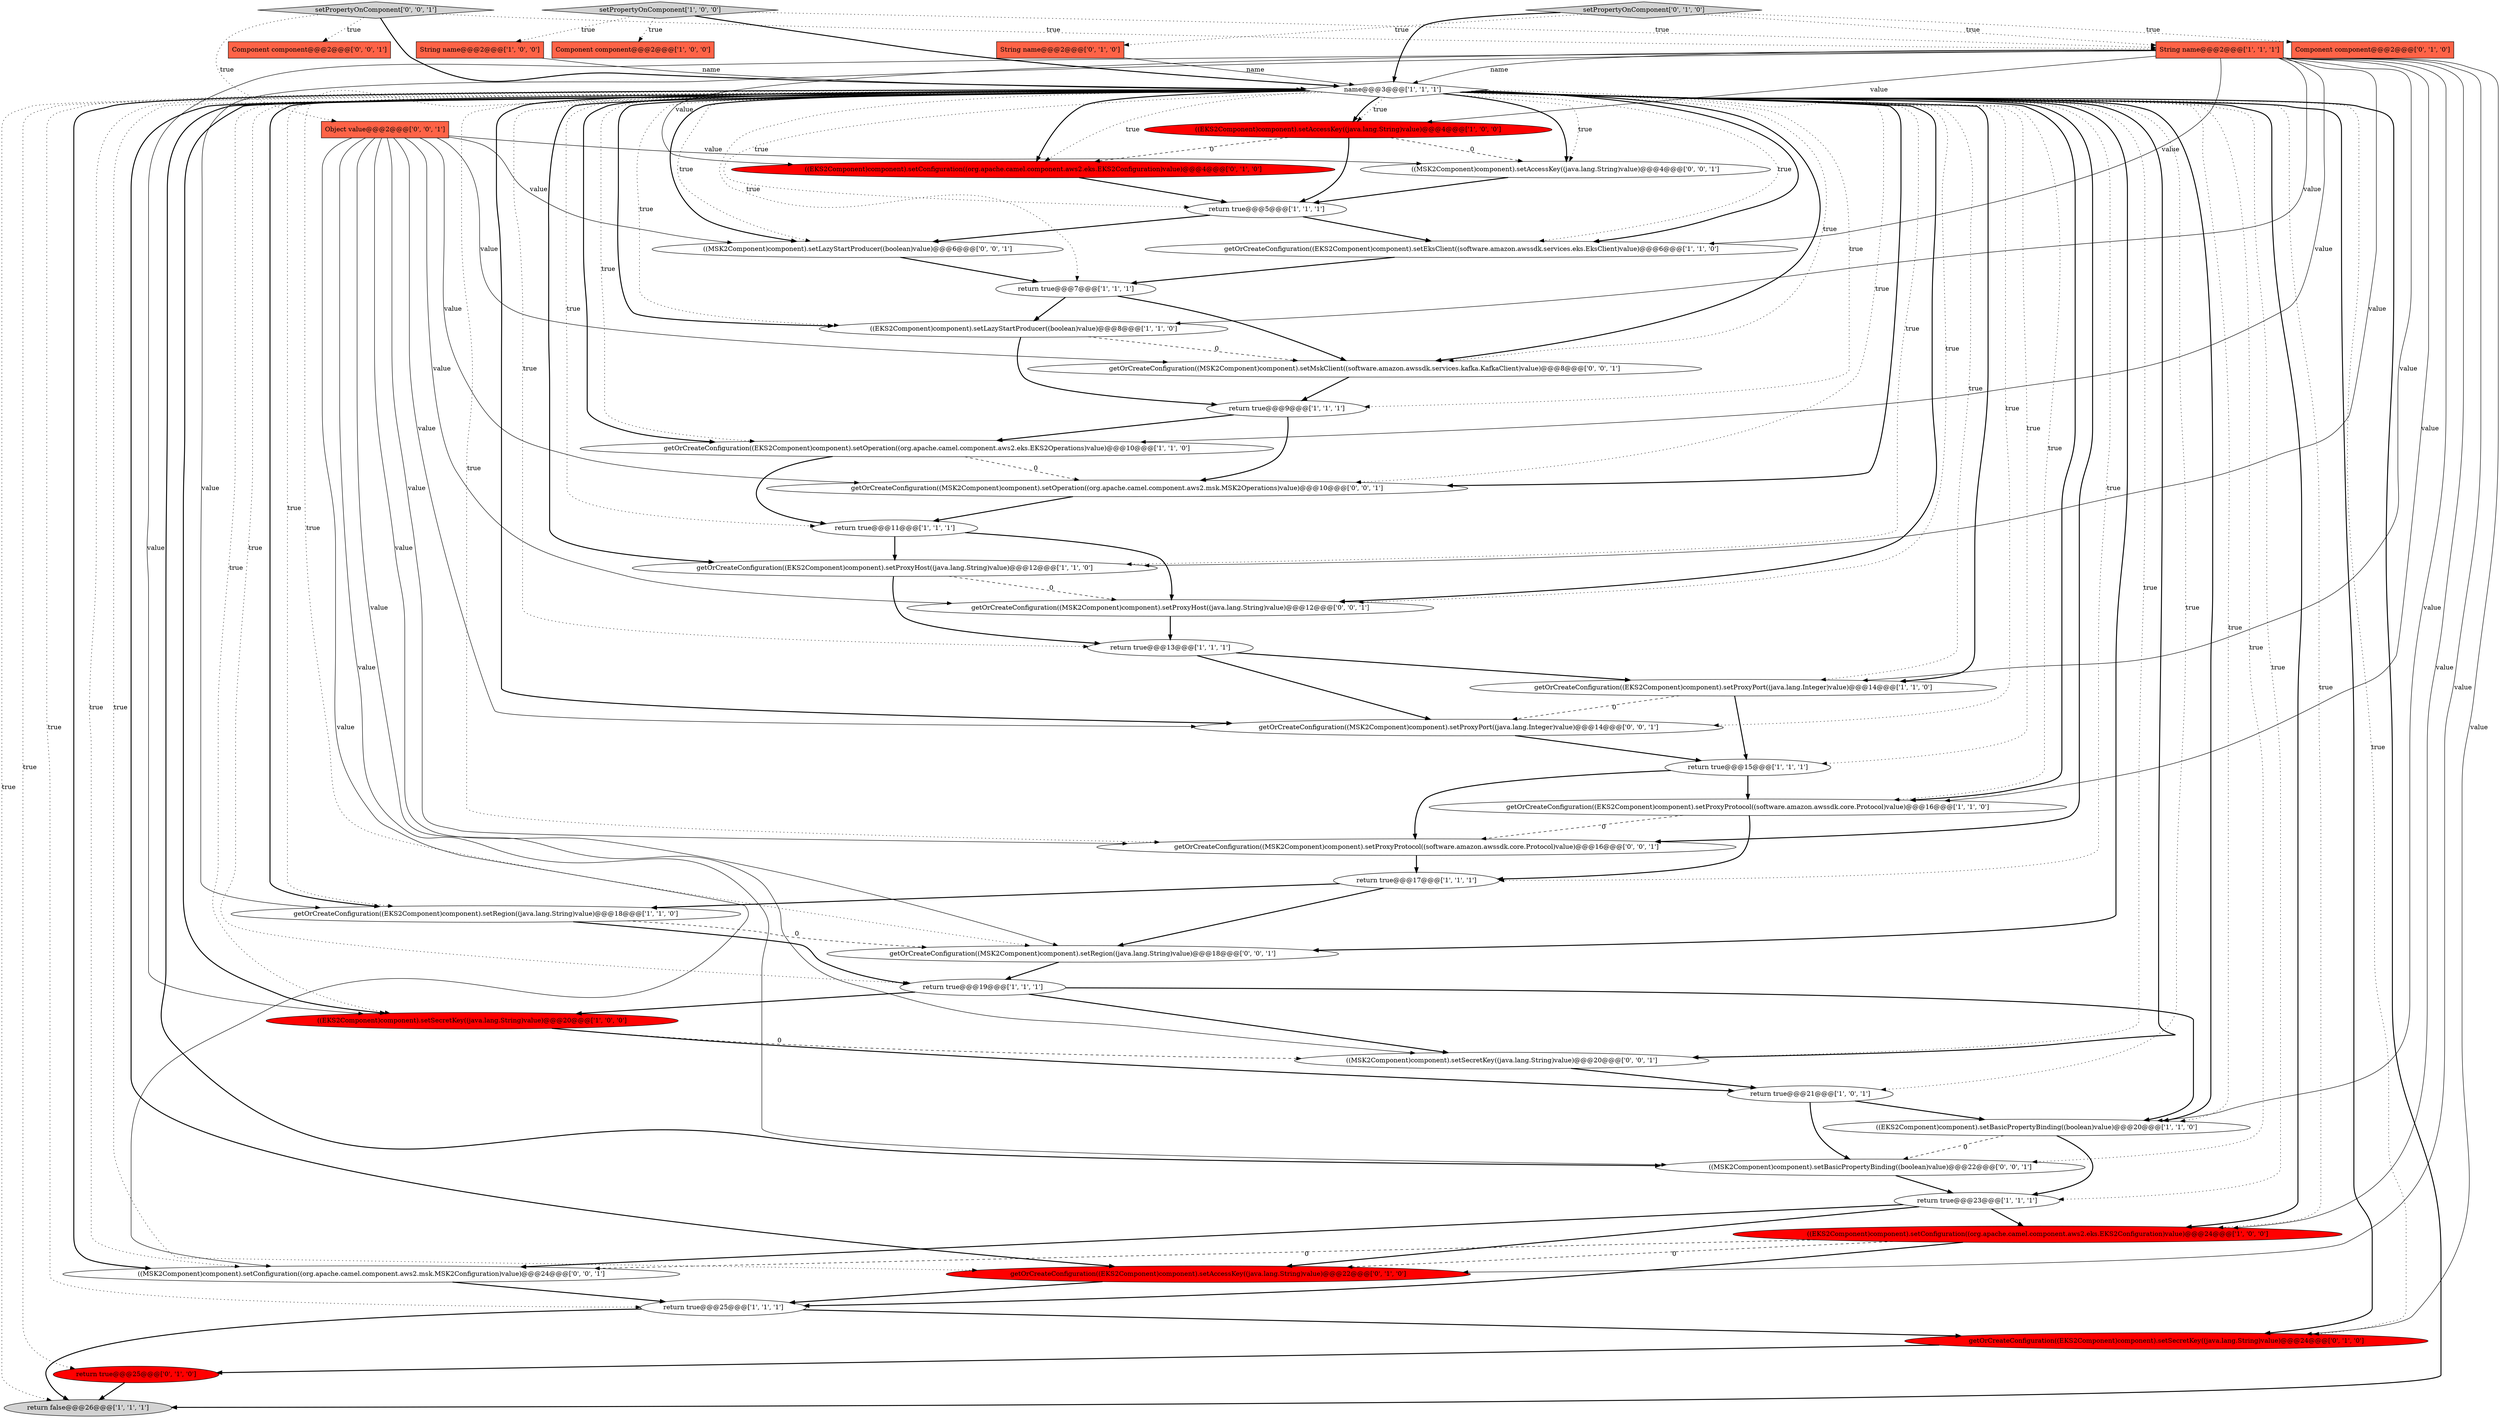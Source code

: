 digraph {
41 [style = filled, label = "((MSK2Component)component).setConfiguration((org.apache.camel.component.aws2.msk.MSK2Configuration)value)@@@24@@@['0', '0', '1']", fillcolor = white, shape = ellipse image = "AAA0AAABBB3BBB"];
10 [style = filled, label = "return true@@@19@@@['1', '1', '1']", fillcolor = white, shape = ellipse image = "AAA0AAABBB1BBB"];
4 [style = filled, label = "return true@@@13@@@['1', '1', '1']", fillcolor = white, shape = ellipse image = "AAA0AAABBB1BBB"];
28 [style = filled, label = "Component component@@@2@@@['0', '1', '0']", fillcolor = tomato, shape = box image = "AAA0AAABBB2BBB"];
13 [style = filled, label = "return true@@@9@@@['1', '1', '1']", fillcolor = white, shape = ellipse image = "AAA0AAABBB1BBB"];
24 [style = filled, label = "return true@@@15@@@['1', '1', '1']", fillcolor = white, shape = ellipse image = "AAA0AAABBB1BBB"];
22 [style = filled, label = "String name@@@2@@@['1', '1', '1']", fillcolor = tomato, shape = box image = "AAA0AAABBB1BBB"];
43 [style = filled, label = "Component component@@@2@@@['0', '0', '1']", fillcolor = tomato, shape = box image = "AAA0AAABBB3BBB"];
17 [style = filled, label = "getOrCreateConfiguration((EKS2Component)component).setProxyProtocol((software.amazon.awssdk.core.Protocol)value)@@@16@@@['1', '1', '0']", fillcolor = white, shape = ellipse image = "AAA0AAABBB1BBB"];
40 [style = filled, label = "getOrCreateConfiguration((MSK2Component)component).setProxyProtocol((software.amazon.awssdk.core.Protocol)value)@@@16@@@['0', '0', '1']", fillcolor = white, shape = ellipse image = "AAA0AAABBB3BBB"];
36 [style = filled, label = "getOrCreateConfiguration((MSK2Component)component).setRegion((java.lang.String)value)@@@18@@@['0', '0', '1']", fillcolor = white, shape = ellipse image = "AAA0AAABBB3BBB"];
25 [style = filled, label = "((EKS2Component)component).setAccessKey((java.lang.String)value)@@@4@@@['1', '0', '0']", fillcolor = red, shape = ellipse image = "AAA1AAABBB1BBB"];
21 [style = filled, label = "getOrCreateConfiguration((EKS2Component)component).setProxyHost((java.lang.String)value)@@@12@@@['1', '1', '0']", fillcolor = white, shape = ellipse image = "AAA0AAABBB1BBB"];
20 [style = filled, label = "return false@@@26@@@['1', '1', '1']", fillcolor = lightgray, shape = ellipse image = "AAA0AAABBB1BBB"];
7 [style = filled, label = "return true@@@7@@@['1', '1', '1']", fillcolor = white, shape = ellipse image = "AAA0AAABBB1BBB"];
9 [style = filled, label = "return true@@@21@@@['1', '0', '1']", fillcolor = white, shape = ellipse image = "AAA0AAABBB1BBB"];
29 [style = filled, label = "String name@@@2@@@['0', '1', '0']", fillcolor = tomato, shape = box image = "AAA0AAABBB2BBB"];
31 [style = filled, label = "getOrCreateConfiguration((EKS2Component)component).setAccessKey((java.lang.String)value)@@@22@@@['0', '1', '0']", fillcolor = red, shape = ellipse image = "AAA1AAABBB2BBB"];
32 [style = filled, label = "return true@@@25@@@['0', '1', '0']", fillcolor = red, shape = ellipse image = "AAA1AAABBB2BBB"];
1 [style = filled, label = "String name@@@2@@@['1', '0', '0']", fillcolor = tomato, shape = box image = "AAA0AAABBB1BBB"];
15 [style = filled, label = "setPropertyOnComponent['1', '0', '0']", fillcolor = lightgray, shape = diamond image = "AAA0AAABBB1BBB"];
47 [style = filled, label = "setPropertyOnComponent['0', '0', '1']", fillcolor = lightgray, shape = diamond image = "AAA0AAABBB3BBB"];
48 [style = filled, label = "getOrCreateConfiguration((MSK2Component)component).setProxyHost((java.lang.String)value)@@@12@@@['0', '0', '1']", fillcolor = white, shape = ellipse image = "AAA0AAABBB3BBB"];
26 [style = filled, label = "((EKS2Component)component).setBasicPropertyBinding((boolean)value)@@@20@@@['1', '1', '0']", fillcolor = white, shape = ellipse image = "AAA0AAABBB1BBB"];
2 [style = filled, label = "return true@@@17@@@['1', '1', '1']", fillcolor = white, shape = ellipse image = "AAA0AAABBB1BBB"];
37 [style = filled, label = "getOrCreateConfiguration((MSK2Component)component).setMskClient((software.amazon.awssdk.services.kafka.KafkaClient)value)@@@8@@@['0', '0', '1']", fillcolor = white, shape = ellipse image = "AAA0AAABBB3BBB"];
33 [style = filled, label = "getOrCreateConfiguration((EKS2Component)component).setSecretKey((java.lang.String)value)@@@24@@@['0', '1', '0']", fillcolor = red, shape = ellipse image = "AAA1AAABBB2BBB"];
42 [style = filled, label = "Object value@@@2@@@['0', '0', '1']", fillcolor = tomato, shape = box image = "AAA0AAABBB3BBB"];
19 [style = filled, label = "return true@@@11@@@['1', '1', '1']", fillcolor = white, shape = ellipse image = "AAA0AAABBB1BBB"];
12 [style = filled, label = "name@@@3@@@['1', '1', '1']", fillcolor = white, shape = diamond image = "AAA0AAABBB1BBB"];
27 [style = filled, label = "getOrCreateConfiguration((EKS2Component)component).setRegion((java.lang.String)value)@@@18@@@['1', '1', '0']", fillcolor = white, shape = ellipse image = "AAA0AAABBB1BBB"];
23 [style = filled, label = "((EKS2Component)component).setConfiguration((org.apache.camel.component.aws2.eks.EKS2Configuration)value)@@@24@@@['1', '0', '0']", fillcolor = red, shape = ellipse image = "AAA1AAABBB1BBB"];
34 [style = filled, label = "setPropertyOnComponent['0', '1', '0']", fillcolor = lightgray, shape = diamond image = "AAA0AAABBB2BBB"];
18 [style = filled, label = "((EKS2Component)component).setLazyStartProducer((boolean)value)@@@8@@@['1', '1', '0']", fillcolor = white, shape = ellipse image = "AAA0AAABBB1BBB"];
44 [style = filled, label = "getOrCreateConfiguration((MSK2Component)component).setOperation((org.apache.camel.component.aws2.msk.MSK2Operations)value)@@@10@@@['0', '0', '1']", fillcolor = white, shape = ellipse image = "AAA0AAABBB3BBB"];
5 [style = filled, label = "Component component@@@2@@@['1', '0', '0']", fillcolor = tomato, shape = box image = "AAA0AAABBB1BBB"];
45 [style = filled, label = "((MSK2Component)component).setBasicPropertyBinding((boolean)value)@@@22@@@['0', '0', '1']", fillcolor = white, shape = ellipse image = "AAA0AAABBB3BBB"];
0 [style = filled, label = "getOrCreateConfiguration((EKS2Component)component).setEksClient((software.amazon.awssdk.services.eks.EksClient)value)@@@6@@@['1', '1', '0']", fillcolor = white, shape = ellipse image = "AAA0AAABBB1BBB"];
11 [style = filled, label = "return true@@@23@@@['1', '1', '1']", fillcolor = white, shape = ellipse image = "AAA0AAABBB1BBB"];
16 [style = filled, label = "return true@@@25@@@['1', '1', '1']", fillcolor = white, shape = ellipse image = "AAA0AAABBB1BBB"];
3 [style = filled, label = "return true@@@5@@@['1', '1', '1']", fillcolor = white, shape = ellipse image = "AAA0AAABBB1BBB"];
39 [style = filled, label = "((MSK2Component)component).setLazyStartProducer((boolean)value)@@@6@@@['0', '0', '1']", fillcolor = white, shape = ellipse image = "AAA0AAABBB3BBB"];
38 [style = filled, label = "getOrCreateConfiguration((MSK2Component)component).setProxyPort((java.lang.Integer)value)@@@14@@@['0', '0', '1']", fillcolor = white, shape = ellipse image = "AAA0AAABBB3BBB"];
8 [style = filled, label = "((EKS2Component)component).setSecretKey((java.lang.String)value)@@@20@@@['1', '0', '0']", fillcolor = red, shape = ellipse image = "AAA1AAABBB1BBB"];
30 [style = filled, label = "((EKS2Component)component).setConfiguration((org.apache.camel.component.aws2.eks.EKS2Configuration)value)@@@4@@@['0', '1', '0']", fillcolor = red, shape = ellipse image = "AAA1AAABBB2BBB"];
35 [style = filled, label = "((MSK2Component)component).setAccessKey((java.lang.String)value)@@@4@@@['0', '0', '1']", fillcolor = white, shape = ellipse image = "AAA0AAABBB3BBB"];
6 [style = filled, label = "getOrCreateConfiguration((EKS2Component)component).setOperation((org.apache.camel.component.aws2.eks.EKS2Operations)value)@@@10@@@['1', '1', '0']", fillcolor = white, shape = ellipse image = "AAA0AAABBB1BBB"];
46 [style = filled, label = "((MSK2Component)component).setSecretKey((java.lang.String)value)@@@20@@@['0', '0', '1']", fillcolor = white, shape = ellipse image = "AAA0AAABBB3BBB"];
14 [style = filled, label = "getOrCreateConfiguration((EKS2Component)component).setProxyPort((java.lang.Integer)value)@@@14@@@['1', '1', '0']", fillcolor = white, shape = ellipse image = "AAA0AAABBB1BBB"];
40->2 [style = bold, label=""];
14->24 [style = bold, label=""];
12->39 [style = dotted, label="true"];
12->40 [style = dotted, label="true"];
12->45 [style = bold, label=""];
12->44 [style = bold, label=""];
12->8 [style = dotted, label="true"];
42->36 [style = solid, label="value"];
48->4 [style = bold, label=""];
42->38 [style = solid, label="value"];
44->19 [style = bold, label=""];
34->29 [style = dotted, label="true"];
12->21 [style = dotted, label="true"];
26->11 [style = bold, label=""];
12->35 [style = dotted, label="true"];
22->33 [style = solid, label="value"];
22->0 [style = solid, label="value"];
9->26 [style = bold, label=""];
22->21 [style = solid, label="value"];
12->40 [style = bold, label=""];
12->38 [style = bold, label=""];
12->20 [style = dotted, label="true"];
10->8 [style = bold, label=""];
29->12 [style = solid, label="name"];
12->46 [style = dotted, label="true"];
24->17 [style = bold, label=""];
12->18 [style = bold, label=""];
2->36 [style = bold, label=""];
21->48 [style = dashed, label="0"];
22->12 [style = solid, label="name"];
3->39 [style = bold, label=""];
42->37 [style = solid, label="value"];
32->20 [style = bold, label=""];
12->33 [style = dotted, label="true"];
22->8 [style = solid, label="value"];
34->28 [style = dotted, label="true"];
12->3 [style = dotted, label="true"];
12->17 [style = dotted, label="true"];
4->38 [style = bold, label=""];
12->31 [style = dotted, label="true"];
12->23 [style = dotted, label="true"];
26->45 [style = dashed, label="0"];
12->21 [style = bold, label=""];
23->31 [style = dashed, label="0"];
12->44 [style = dotted, label="true"];
25->3 [style = bold, label=""];
12->2 [style = dotted, label="true"];
22->27 [style = solid, label="value"];
7->37 [style = bold, label=""];
10->26 [style = bold, label=""];
12->18 [style = dotted, label="true"];
12->48 [style = bold, label=""];
24->40 [style = bold, label=""];
12->35 [style = bold, label=""];
8->46 [style = dashed, label="0"];
42->46 [style = solid, label="value"];
12->37 [style = bold, label=""];
3->0 [style = bold, label=""];
42->35 [style = solid, label="value"];
45->11 [style = bold, label=""];
0->7 [style = bold, label=""];
12->11 [style = dotted, label="true"];
12->41 [style = bold, label=""];
47->43 [style = dotted, label="true"];
12->27 [style = dotted, label="true"];
34->22 [style = dotted, label="true"];
12->32 [style = dotted, label="true"];
12->10 [style = dotted, label="true"];
17->2 [style = bold, label=""];
39->7 [style = bold, label=""];
12->6 [style = dotted, label="true"];
12->19 [style = dotted, label="true"];
16->33 [style = bold, label=""];
22->14 [style = solid, label="value"];
25->30 [style = dashed, label="0"];
47->42 [style = dotted, label="true"];
12->14 [style = bold, label=""];
22->25 [style = solid, label="value"];
42->48 [style = solid, label="value"];
12->33 [style = bold, label=""];
12->0 [style = dotted, label="true"];
2->27 [style = bold, label=""];
18->37 [style = dashed, label="0"];
12->4 [style = dotted, label="true"];
15->12 [style = bold, label=""];
37->13 [style = bold, label=""];
12->7 [style = dotted, label="true"];
16->20 [style = bold, label=""];
12->25 [style = dotted, label="true"];
12->31 [style = bold, label=""];
42->39 [style = solid, label="value"];
12->37 [style = dotted, label="true"];
21->4 [style = bold, label=""];
15->5 [style = dotted, label="true"];
4->14 [style = bold, label=""];
22->18 [style = solid, label="value"];
46->9 [style = bold, label=""];
35->3 [style = bold, label=""];
38->24 [style = bold, label=""];
1->12 [style = solid, label="name"];
12->17 [style = bold, label=""];
12->36 [style = dotted, label="true"];
12->36 [style = bold, label=""];
12->20 [style = bold, label=""];
12->41 [style = dotted, label="true"];
27->36 [style = dashed, label="0"];
22->23 [style = solid, label="value"];
12->26 [style = dotted, label="true"];
11->41 [style = bold, label=""];
11->31 [style = bold, label=""];
12->13 [style = dotted, label="true"];
12->46 [style = bold, label=""];
22->30 [style = solid, label="value"];
47->22 [style = dotted, label="true"];
30->3 [style = bold, label=""];
12->8 [style = bold, label=""];
27->10 [style = bold, label=""];
14->38 [style = dashed, label="0"];
12->24 [style = dotted, label="true"];
7->18 [style = bold, label=""];
33->32 [style = bold, label=""];
41->16 [style = bold, label=""];
13->6 [style = bold, label=""];
12->39 [style = bold, label=""];
12->27 [style = bold, label=""];
36->10 [style = bold, label=""];
19->21 [style = bold, label=""];
23->16 [style = bold, label=""];
19->48 [style = bold, label=""];
22->6 [style = solid, label="value"];
31->16 [style = bold, label=""];
42->41 [style = solid, label="value"];
47->12 [style = bold, label=""];
13->44 [style = bold, label=""];
10->46 [style = bold, label=""];
15->22 [style = dotted, label="true"];
12->30 [style = bold, label=""];
12->26 [style = bold, label=""];
6->19 [style = bold, label=""];
12->38 [style = dotted, label="true"];
22->31 [style = solid, label="value"];
25->35 [style = dashed, label="0"];
34->12 [style = bold, label=""];
12->6 [style = bold, label=""];
12->0 [style = bold, label=""];
22->26 [style = solid, label="value"];
12->30 [style = dotted, label="true"];
12->14 [style = dotted, label="true"];
12->45 [style = dotted, label="true"];
12->16 [style = dotted, label="true"];
42->44 [style = solid, label="value"];
15->1 [style = dotted, label="true"];
12->25 [style = bold, label=""];
9->45 [style = bold, label=""];
17->40 [style = dashed, label="0"];
8->9 [style = bold, label=""];
18->13 [style = bold, label=""];
23->41 [style = dashed, label="0"];
22->17 [style = solid, label="value"];
12->23 [style = bold, label=""];
42->45 [style = solid, label="value"];
42->40 [style = solid, label="value"];
11->23 [style = bold, label=""];
6->44 [style = dashed, label="0"];
12->9 [style = dotted, label="true"];
12->48 [style = dotted, label="true"];
}
